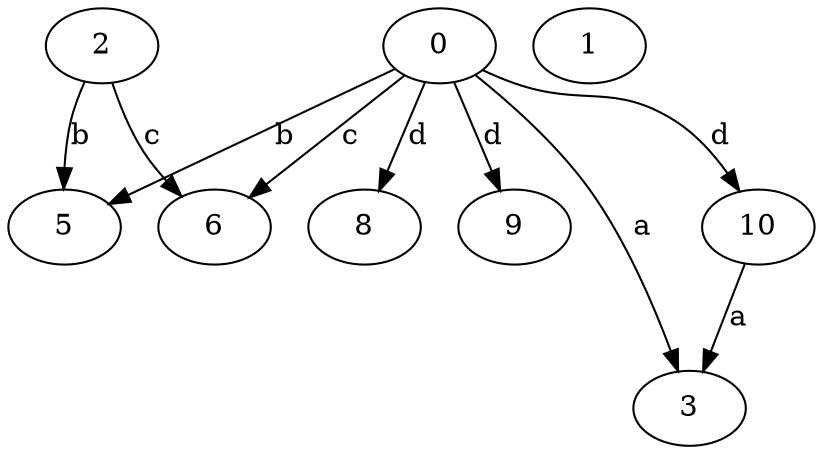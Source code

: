 strict digraph  {
2;
3;
0;
5;
1;
6;
8;
9;
10;
2 -> 5  [label=b];
2 -> 6  [label=c];
0 -> 3  [label=a];
0 -> 5  [label=b];
0 -> 6  [label=c];
0 -> 8  [label=d];
0 -> 9  [label=d];
0 -> 10  [label=d];
10 -> 3  [label=a];
}
